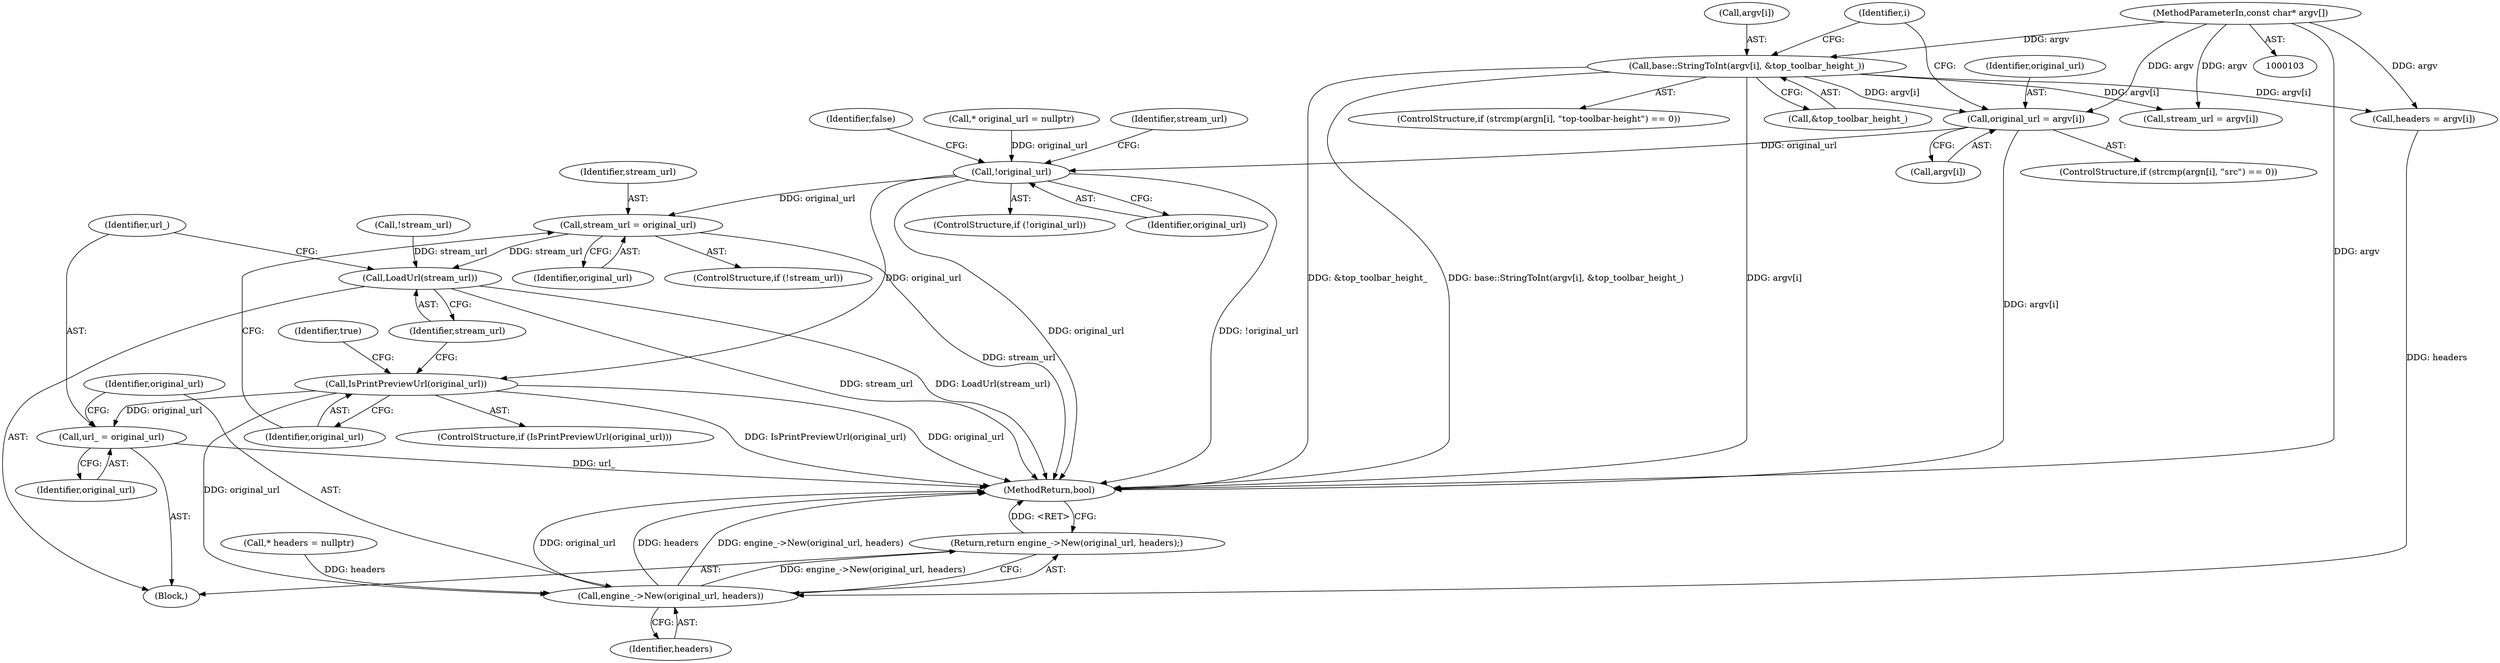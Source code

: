 digraph "0_Chrome_fff450abc4e2fb330ba700547a8e6a7b0fb90a6e@array" {
"1000226" [label="(Call,original_url = argv[i])"];
"1000280" [label="(Call,base::StringToInt(argv[i], &top_toolbar_height_))"];
"1000106" [label="(MethodParameterIn,const char* argv[])"];
"1000296" [label="(Call,!original_url)"];
"1000303" [label="(Call,stream_url = original_url)"];
"1000311" [label="(Call,LoadUrl(stream_url))"];
"1000307" [label="(Call,IsPrintPreviewUrl(original_url))"];
"1000313" [label="(Call,url_ = original_url)"];
"1000317" [label="(Call,engine_->New(original_url, headers))"];
"1000316" [label="(Return,return engine_->New(original_url, headers);)"];
"1000240" [label="(Call,stream_url = argv[i])"];
"1000300" [label="(ControlStructure,if (!stream_url))"];
"1000295" [label="(ControlStructure,if (!original_url))"];
"1000272" [label="(ControlStructure,if (strcmp(argn[i], \"top-toolbar-height\") == 0))"];
"1000302" [label="(Identifier,stream_url)"];
"1000311" [label="(Call,LoadUrl(stream_url))"];
"1000320" [label="(MethodReturn,bool)"];
"1000315" [label="(Identifier,original_url)"];
"1000303" [label="(Call,stream_url = original_url)"];
"1000317" [label="(Call,engine_->New(original_url, headers))"];
"1000280" [label="(Call,base::StringToInt(argv[i], &top_toolbar_height_))"];
"1000297" [label="(Identifier,original_url)"];
"1000216" [label="(Identifier,i)"];
"1000107" [label="(Block,)"];
"1000296" [label="(Call,!original_url)"];
"1000281" [label="(Call,argv[i])"];
"1000200" [label="(Call,* headers = nullptr)"];
"1000314" [label="(Identifier,url_)"];
"1000254" [label="(Call,headers = argv[i])"];
"1000299" [label="(Identifier,false)"];
"1000196" [label="(Call,* original_url = nullptr)"];
"1000304" [label="(Identifier,stream_url)"];
"1000318" [label="(Identifier,original_url)"];
"1000312" [label="(Identifier,stream_url)"];
"1000310" [label="(Identifier,true)"];
"1000305" [label="(Identifier,original_url)"];
"1000307" [label="(Call,IsPrintPreviewUrl(original_url))"];
"1000301" [label="(Call,!stream_url)"];
"1000284" [label="(Call,&top_toolbar_height_)"];
"1000227" [label="(Identifier,original_url)"];
"1000218" [label="(ControlStructure,if (strcmp(argn[i], \"src\") == 0))"];
"1000308" [label="(Identifier,original_url)"];
"1000313" [label="(Call,url_ = original_url)"];
"1000316" [label="(Return,return engine_->New(original_url, headers);)"];
"1000319" [label="(Identifier,headers)"];
"1000106" [label="(MethodParameterIn,const char* argv[])"];
"1000228" [label="(Call,argv[i])"];
"1000306" [label="(ControlStructure,if (IsPrintPreviewUrl(original_url)))"];
"1000226" [label="(Call,original_url = argv[i])"];
"1000226" -> "1000218"  [label="AST: "];
"1000226" -> "1000228"  [label="CFG: "];
"1000227" -> "1000226"  [label="AST: "];
"1000228" -> "1000226"  [label="AST: "];
"1000216" -> "1000226"  [label="CFG: "];
"1000226" -> "1000320"  [label="DDG: argv[i]"];
"1000280" -> "1000226"  [label="DDG: argv[i]"];
"1000106" -> "1000226"  [label="DDG: argv"];
"1000226" -> "1000296"  [label="DDG: original_url"];
"1000280" -> "1000272"  [label="AST: "];
"1000280" -> "1000284"  [label="CFG: "];
"1000281" -> "1000280"  [label="AST: "];
"1000284" -> "1000280"  [label="AST: "];
"1000216" -> "1000280"  [label="CFG: "];
"1000280" -> "1000320"  [label="DDG: &top_toolbar_height_"];
"1000280" -> "1000320"  [label="DDG: base::StringToInt(argv[i], &top_toolbar_height_)"];
"1000280" -> "1000320"  [label="DDG: argv[i]"];
"1000280" -> "1000240"  [label="DDG: argv[i]"];
"1000280" -> "1000254"  [label="DDG: argv[i]"];
"1000106" -> "1000280"  [label="DDG: argv"];
"1000106" -> "1000103"  [label="AST: "];
"1000106" -> "1000320"  [label="DDG: argv"];
"1000106" -> "1000240"  [label="DDG: argv"];
"1000106" -> "1000254"  [label="DDG: argv"];
"1000296" -> "1000295"  [label="AST: "];
"1000296" -> "1000297"  [label="CFG: "];
"1000297" -> "1000296"  [label="AST: "];
"1000299" -> "1000296"  [label="CFG: "];
"1000302" -> "1000296"  [label="CFG: "];
"1000296" -> "1000320"  [label="DDG: !original_url"];
"1000296" -> "1000320"  [label="DDG: original_url"];
"1000196" -> "1000296"  [label="DDG: original_url"];
"1000296" -> "1000303"  [label="DDG: original_url"];
"1000296" -> "1000307"  [label="DDG: original_url"];
"1000303" -> "1000300"  [label="AST: "];
"1000303" -> "1000305"  [label="CFG: "];
"1000304" -> "1000303"  [label="AST: "];
"1000305" -> "1000303"  [label="AST: "];
"1000308" -> "1000303"  [label="CFG: "];
"1000303" -> "1000320"  [label="DDG: stream_url"];
"1000303" -> "1000311"  [label="DDG: stream_url"];
"1000311" -> "1000107"  [label="AST: "];
"1000311" -> "1000312"  [label="CFG: "];
"1000312" -> "1000311"  [label="AST: "];
"1000314" -> "1000311"  [label="CFG: "];
"1000311" -> "1000320"  [label="DDG: stream_url"];
"1000311" -> "1000320"  [label="DDG: LoadUrl(stream_url)"];
"1000301" -> "1000311"  [label="DDG: stream_url"];
"1000307" -> "1000306"  [label="AST: "];
"1000307" -> "1000308"  [label="CFG: "];
"1000308" -> "1000307"  [label="AST: "];
"1000310" -> "1000307"  [label="CFG: "];
"1000312" -> "1000307"  [label="CFG: "];
"1000307" -> "1000320"  [label="DDG: IsPrintPreviewUrl(original_url)"];
"1000307" -> "1000320"  [label="DDG: original_url"];
"1000307" -> "1000313"  [label="DDG: original_url"];
"1000307" -> "1000317"  [label="DDG: original_url"];
"1000313" -> "1000107"  [label="AST: "];
"1000313" -> "1000315"  [label="CFG: "];
"1000314" -> "1000313"  [label="AST: "];
"1000315" -> "1000313"  [label="AST: "];
"1000318" -> "1000313"  [label="CFG: "];
"1000313" -> "1000320"  [label="DDG: url_"];
"1000317" -> "1000316"  [label="AST: "];
"1000317" -> "1000319"  [label="CFG: "];
"1000318" -> "1000317"  [label="AST: "];
"1000319" -> "1000317"  [label="AST: "];
"1000316" -> "1000317"  [label="CFG: "];
"1000317" -> "1000320"  [label="DDG: original_url"];
"1000317" -> "1000320"  [label="DDG: headers"];
"1000317" -> "1000320"  [label="DDG: engine_->New(original_url, headers)"];
"1000317" -> "1000316"  [label="DDG: engine_->New(original_url, headers)"];
"1000200" -> "1000317"  [label="DDG: headers"];
"1000254" -> "1000317"  [label="DDG: headers"];
"1000316" -> "1000107"  [label="AST: "];
"1000320" -> "1000316"  [label="CFG: "];
"1000316" -> "1000320"  [label="DDG: <RET>"];
}
